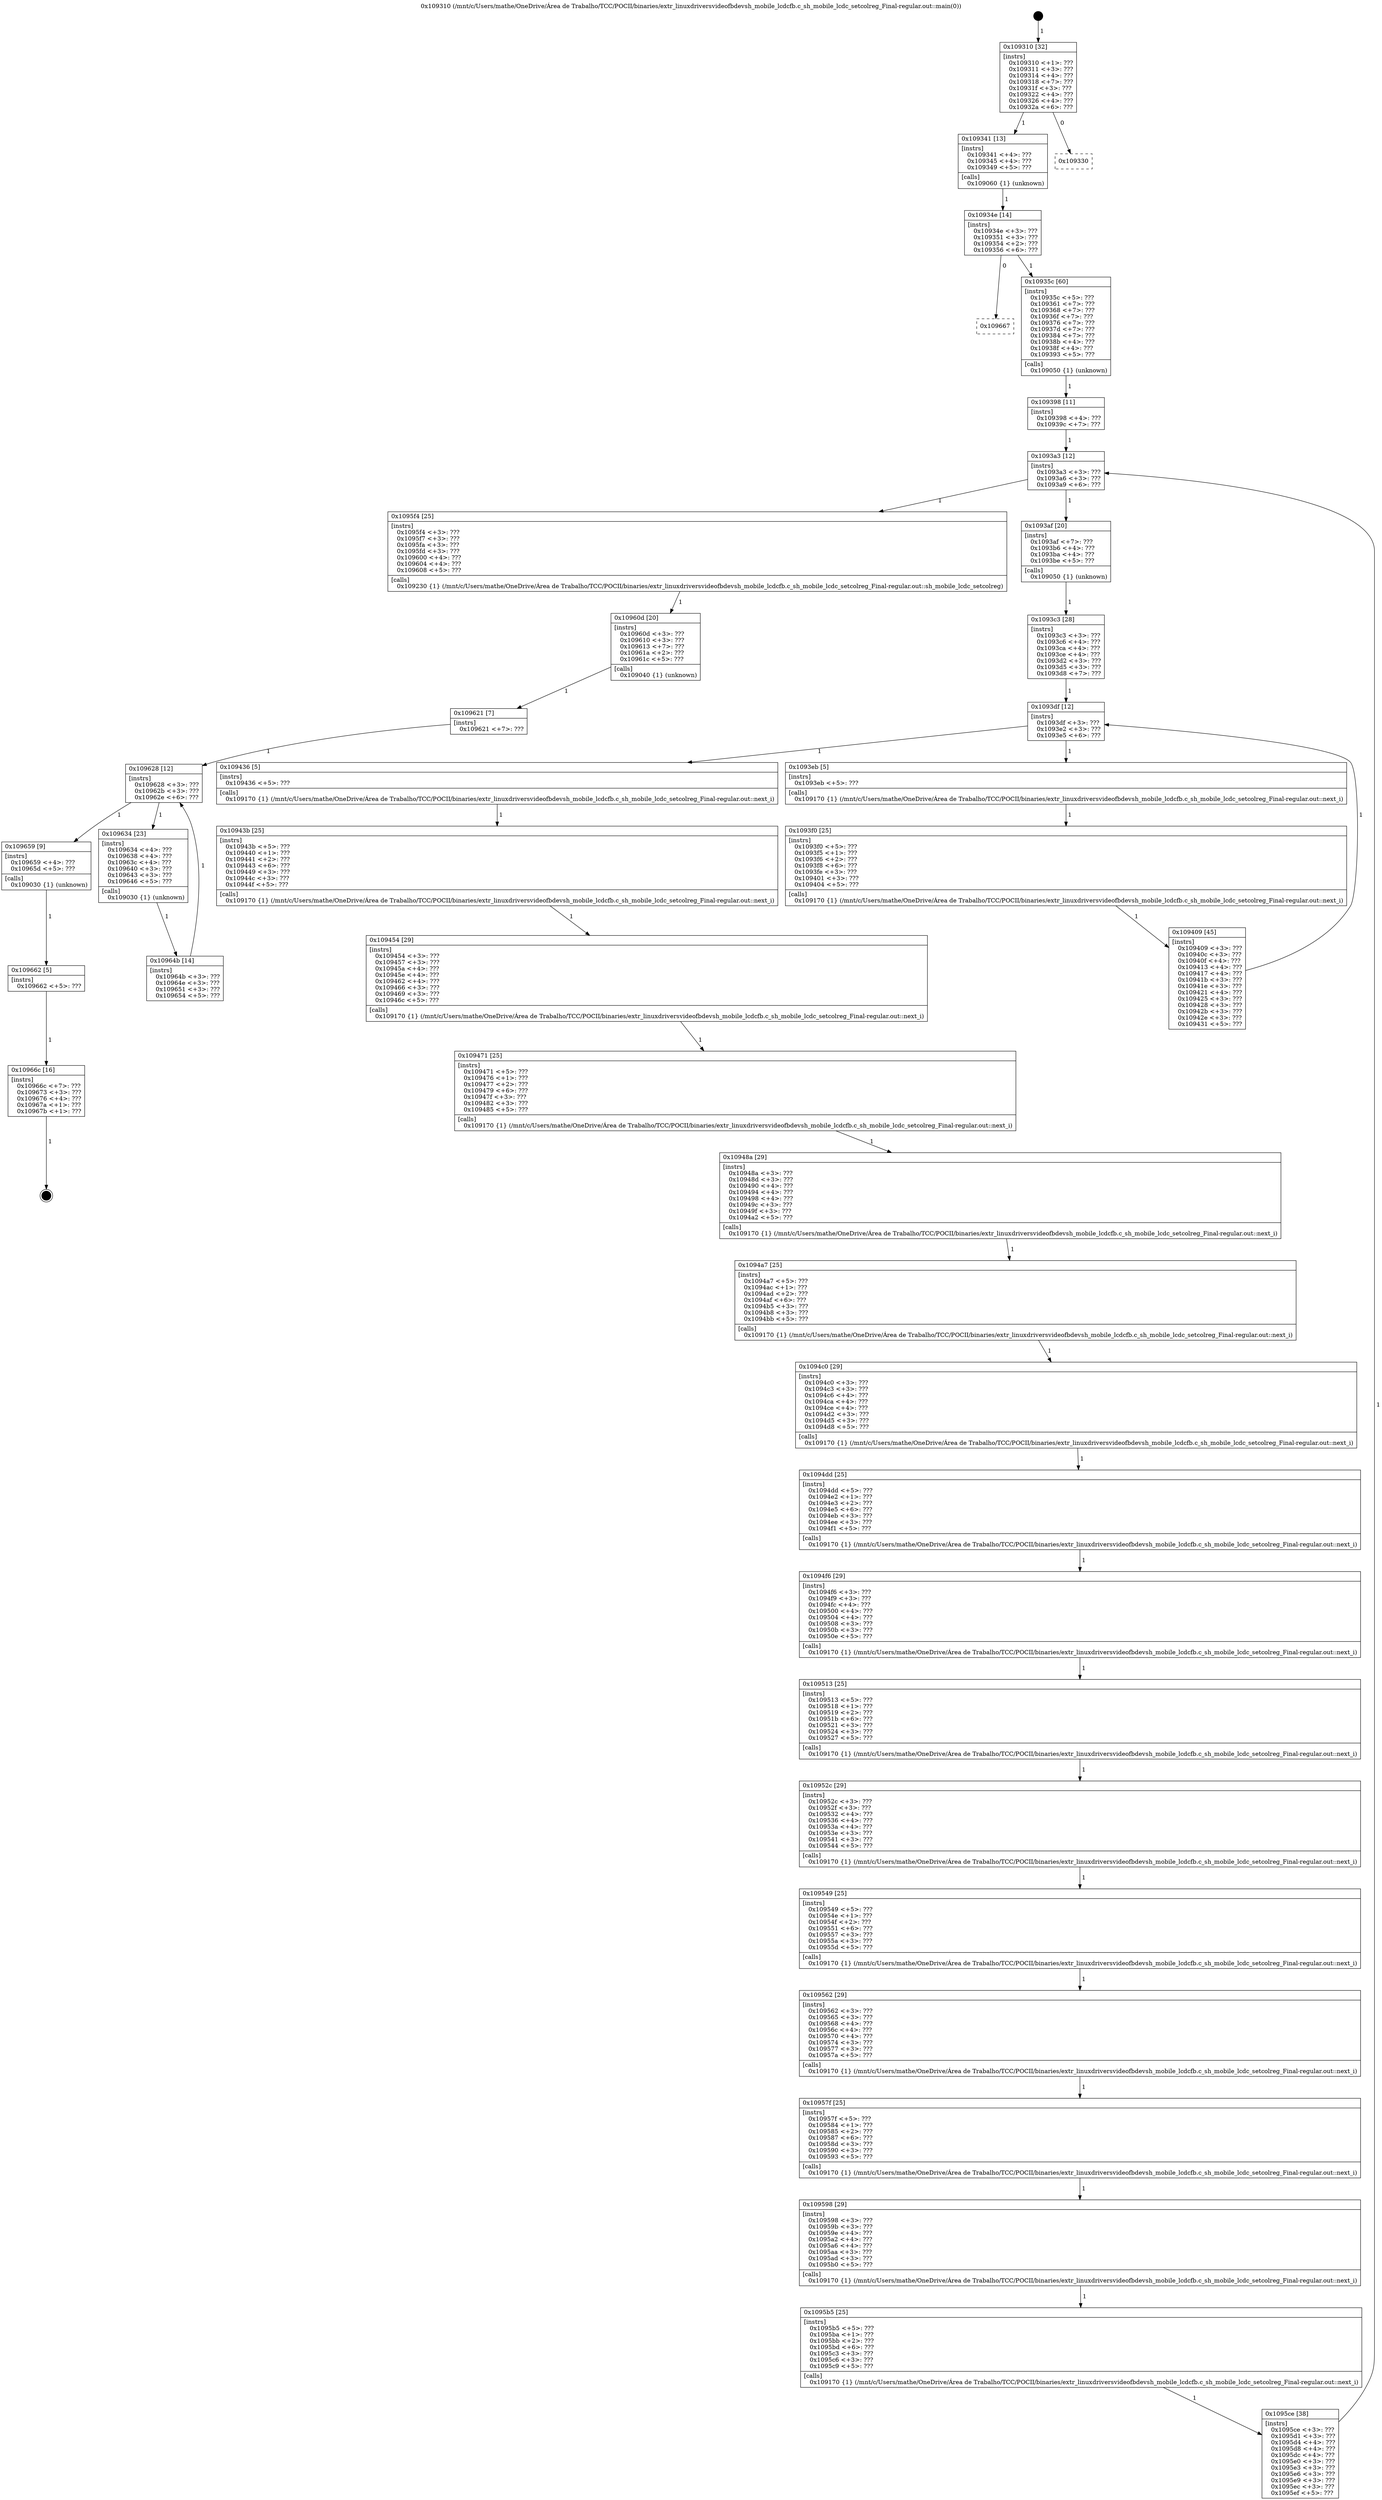 digraph "0x109310" {
  label = "0x109310 (/mnt/c/Users/mathe/OneDrive/Área de Trabalho/TCC/POCII/binaries/extr_linuxdriversvideofbdevsh_mobile_lcdcfb.c_sh_mobile_lcdc_setcolreg_Final-regular.out::main(0))"
  labelloc = "t"
  node[shape=record]

  Entry [label="",width=0.3,height=0.3,shape=circle,fillcolor=black,style=filled]
  "0x109310" [label="{
     0x109310 [32]\l
     | [instrs]\l
     &nbsp;&nbsp;0x109310 \<+1\>: ???\l
     &nbsp;&nbsp;0x109311 \<+3\>: ???\l
     &nbsp;&nbsp;0x109314 \<+4\>: ???\l
     &nbsp;&nbsp;0x109318 \<+7\>: ???\l
     &nbsp;&nbsp;0x10931f \<+3\>: ???\l
     &nbsp;&nbsp;0x109322 \<+4\>: ???\l
     &nbsp;&nbsp;0x109326 \<+4\>: ???\l
     &nbsp;&nbsp;0x10932a \<+6\>: ???\l
  }"]
  "0x109341" [label="{
     0x109341 [13]\l
     | [instrs]\l
     &nbsp;&nbsp;0x109341 \<+4\>: ???\l
     &nbsp;&nbsp;0x109345 \<+4\>: ???\l
     &nbsp;&nbsp;0x109349 \<+5\>: ???\l
     | [calls]\l
     &nbsp;&nbsp;0x109060 \{1\} (unknown)\l
  }"]
  "0x109330" [label="{
     0x109330\l
  }", style=dashed]
  "0x10934e" [label="{
     0x10934e [14]\l
     | [instrs]\l
     &nbsp;&nbsp;0x10934e \<+3\>: ???\l
     &nbsp;&nbsp;0x109351 \<+3\>: ???\l
     &nbsp;&nbsp;0x109354 \<+2\>: ???\l
     &nbsp;&nbsp;0x109356 \<+6\>: ???\l
  }"]
  "0x109667" [label="{
     0x109667\l
  }", style=dashed]
  "0x10935c" [label="{
     0x10935c [60]\l
     | [instrs]\l
     &nbsp;&nbsp;0x10935c \<+5\>: ???\l
     &nbsp;&nbsp;0x109361 \<+7\>: ???\l
     &nbsp;&nbsp;0x109368 \<+7\>: ???\l
     &nbsp;&nbsp;0x10936f \<+7\>: ???\l
     &nbsp;&nbsp;0x109376 \<+7\>: ???\l
     &nbsp;&nbsp;0x10937d \<+7\>: ???\l
     &nbsp;&nbsp;0x109384 \<+7\>: ???\l
     &nbsp;&nbsp;0x10938b \<+4\>: ???\l
     &nbsp;&nbsp;0x10938f \<+4\>: ???\l
     &nbsp;&nbsp;0x109393 \<+5\>: ???\l
     | [calls]\l
     &nbsp;&nbsp;0x109050 \{1\} (unknown)\l
  }"]
  Exit [label="",width=0.3,height=0.3,shape=circle,fillcolor=black,style=filled,peripheries=2]
  "0x1093a3" [label="{
     0x1093a3 [12]\l
     | [instrs]\l
     &nbsp;&nbsp;0x1093a3 \<+3\>: ???\l
     &nbsp;&nbsp;0x1093a6 \<+3\>: ???\l
     &nbsp;&nbsp;0x1093a9 \<+6\>: ???\l
  }"]
  "0x1095f4" [label="{
     0x1095f4 [25]\l
     | [instrs]\l
     &nbsp;&nbsp;0x1095f4 \<+3\>: ???\l
     &nbsp;&nbsp;0x1095f7 \<+3\>: ???\l
     &nbsp;&nbsp;0x1095fa \<+3\>: ???\l
     &nbsp;&nbsp;0x1095fd \<+3\>: ???\l
     &nbsp;&nbsp;0x109600 \<+4\>: ???\l
     &nbsp;&nbsp;0x109604 \<+4\>: ???\l
     &nbsp;&nbsp;0x109608 \<+5\>: ???\l
     | [calls]\l
     &nbsp;&nbsp;0x109230 \{1\} (/mnt/c/Users/mathe/OneDrive/Área de Trabalho/TCC/POCII/binaries/extr_linuxdriversvideofbdevsh_mobile_lcdcfb.c_sh_mobile_lcdc_setcolreg_Final-regular.out::sh_mobile_lcdc_setcolreg)\l
  }"]
  "0x1093af" [label="{
     0x1093af [20]\l
     | [instrs]\l
     &nbsp;&nbsp;0x1093af \<+7\>: ???\l
     &nbsp;&nbsp;0x1093b6 \<+4\>: ???\l
     &nbsp;&nbsp;0x1093ba \<+4\>: ???\l
     &nbsp;&nbsp;0x1093be \<+5\>: ???\l
     | [calls]\l
     &nbsp;&nbsp;0x109050 \{1\} (unknown)\l
  }"]
  "0x1093df" [label="{
     0x1093df [12]\l
     | [instrs]\l
     &nbsp;&nbsp;0x1093df \<+3\>: ???\l
     &nbsp;&nbsp;0x1093e2 \<+3\>: ???\l
     &nbsp;&nbsp;0x1093e5 \<+6\>: ???\l
  }"]
  "0x109436" [label="{
     0x109436 [5]\l
     | [instrs]\l
     &nbsp;&nbsp;0x109436 \<+5\>: ???\l
     | [calls]\l
     &nbsp;&nbsp;0x109170 \{1\} (/mnt/c/Users/mathe/OneDrive/Área de Trabalho/TCC/POCII/binaries/extr_linuxdriversvideofbdevsh_mobile_lcdcfb.c_sh_mobile_lcdc_setcolreg_Final-regular.out::next_i)\l
  }"]
  "0x1093eb" [label="{
     0x1093eb [5]\l
     | [instrs]\l
     &nbsp;&nbsp;0x1093eb \<+5\>: ???\l
     | [calls]\l
     &nbsp;&nbsp;0x109170 \{1\} (/mnt/c/Users/mathe/OneDrive/Área de Trabalho/TCC/POCII/binaries/extr_linuxdriversvideofbdevsh_mobile_lcdcfb.c_sh_mobile_lcdc_setcolreg_Final-regular.out::next_i)\l
  }"]
  "0x1093f0" [label="{
     0x1093f0 [25]\l
     | [instrs]\l
     &nbsp;&nbsp;0x1093f0 \<+5\>: ???\l
     &nbsp;&nbsp;0x1093f5 \<+1\>: ???\l
     &nbsp;&nbsp;0x1093f6 \<+2\>: ???\l
     &nbsp;&nbsp;0x1093f8 \<+6\>: ???\l
     &nbsp;&nbsp;0x1093fe \<+3\>: ???\l
     &nbsp;&nbsp;0x109401 \<+3\>: ???\l
     &nbsp;&nbsp;0x109404 \<+5\>: ???\l
     | [calls]\l
     &nbsp;&nbsp;0x109170 \{1\} (/mnt/c/Users/mathe/OneDrive/Área de Trabalho/TCC/POCII/binaries/extr_linuxdriversvideofbdevsh_mobile_lcdcfb.c_sh_mobile_lcdc_setcolreg_Final-regular.out::next_i)\l
  }"]
  "0x109409" [label="{
     0x109409 [45]\l
     | [instrs]\l
     &nbsp;&nbsp;0x109409 \<+3\>: ???\l
     &nbsp;&nbsp;0x10940c \<+3\>: ???\l
     &nbsp;&nbsp;0x10940f \<+4\>: ???\l
     &nbsp;&nbsp;0x109413 \<+4\>: ???\l
     &nbsp;&nbsp;0x109417 \<+4\>: ???\l
     &nbsp;&nbsp;0x10941b \<+3\>: ???\l
     &nbsp;&nbsp;0x10941e \<+3\>: ???\l
     &nbsp;&nbsp;0x109421 \<+4\>: ???\l
     &nbsp;&nbsp;0x109425 \<+3\>: ???\l
     &nbsp;&nbsp;0x109428 \<+3\>: ???\l
     &nbsp;&nbsp;0x10942b \<+3\>: ???\l
     &nbsp;&nbsp;0x10942e \<+3\>: ???\l
     &nbsp;&nbsp;0x109431 \<+5\>: ???\l
  }"]
  "0x1093c3" [label="{
     0x1093c3 [28]\l
     | [instrs]\l
     &nbsp;&nbsp;0x1093c3 \<+3\>: ???\l
     &nbsp;&nbsp;0x1093c6 \<+4\>: ???\l
     &nbsp;&nbsp;0x1093ca \<+4\>: ???\l
     &nbsp;&nbsp;0x1093ce \<+4\>: ???\l
     &nbsp;&nbsp;0x1093d2 \<+3\>: ???\l
     &nbsp;&nbsp;0x1093d5 \<+3\>: ???\l
     &nbsp;&nbsp;0x1093d8 \<+7\>: ???\l
  }"]
  "0x10943b" [label="{
     0x10943b [25]\l
     | [instrs]\l
     &nbsp;&nbsp;0x10943b \<+5\>: ???\l
     &nbsp;&nbsp;0x109440 \<+1\>: ???\l
     &nbsp;&nbsp;0x109441 \<+2\>: ???\l
     &nbsp;&nbsp;0x109443 \<+6\>: ???\l
     &nbsp;&nbsp;0x109449 \<+3\>: ???\l
     &nbsp;&nbsp;0x10944c \<+3\>: ???\l
     &nbsp;&nbsp;0x10944f \<+5\>: ???\l
     | [calls]\l
     &nbsp;&nbsp;0x109170 \{1\} (/mnt/c/Users/mathe/OneDrive/Área de Trabalho/TCC/POCII/binaries/extr_linuxdriversvideofbdevsh_mobile_lcdcfb.c_sh_mobile_lcdc_setcolreg_Final-regular.out::next_i)\l
  }"]
  "0x109454" [label="{
     0x109454 [29]\l
     | [instrs]\l
     &nbsp;&nbsp;0x109454 \<+3\>: ???\l
     &nbsp;&nbsp;0x109457 \<+3\>: ???\l
     &nbsp;&nbsp;0x10945a \<+4\>: ???\l
     &nbsp;&nbsp;0x10945e \<+4\>: ???\l
     &nbsp;&nbsp;0x109462 \<+4\>: ???\l
     &nbsp;&nbsp;0x109466 \<+3\>: ???\l
     &nbsp;&nbsp;0x109469 \<+3\>: ???\l
     &nbsp;&nbsp;0x10946c \<+5\>: ???\l
     | [calls]\l
     &nbsp;&nbsp;0x109170 \{1\} (/mnt/c/Users/mathe/OneDrive/Área de Trabalho/TCC/POCII/binaries/extr_linuxdriversvideofbdevsh_mobile_lcdcfb.c_sh_mobile_lcdc_setcolreg_Final-regular.out::next_i)\l
  }"]
  "0x109471" [label="{
     0x109471 [25]\l
     | [instrs]\l
     &nbsp;&nbsp;0x109471 \<+5\>: ???\l
     &nbsp;&nbsp;0x109476 \<+1\>: ???\l
     &nbsp;&nbsp;0x109477 \<+2\>: ???\l
     &nbsp;&nbsp;0x109479 \<+6\>: ???\l
     &nbsp;&nbsp;0x10947f \<+3\>: ???\l
     &nbsp;&nbsp;0x109482 \<+3\>: ???\l
     &nbsp;&nbsp;0x109485 \<+5\>: ???\l
     | [calls]\l
     &nbsp;&nbsp;0x109170 \{1\} (/mnt/c/Users/mathe/OneDrive/Área de Trabalho/TCC/POCII/binaries/extr_linuxdriversvideofbdevsh_mobile_lcdcfb.c_sh_mobile_lcdc_setcolreg_Final-regular.out::next_i)\l
  }"]
  "0x10948a" [label="{
     0x10948a [29]\l
     | [instrs]\l
     &nbsp;&nbsp;0x10948a \<+3\>: ???\l
     &nbsp;&nbsp;0x10948d \<+3\>: ???\l
     &nbsp;&nbsp;0x109490 \<+4\>: ???\l
     &nbsp;&nbsp;0x109494 \<+4\>: ???\l
     &nbsp;&nbsp;0x109498 \<+4\>: ???\l
     &nbsp;&nbsp;0x10949c \<+3\>: ???\l
     &nbsp;&nbsp;0x10949f \<+3\>: ???\l
     &nbsp;&nbsp;0x1094a2 \<+5\>: ???\l
     | [calls]\l
     &nbsp;&nbsp;0x109170 \{1\} (/mnt/c/Users/mathe/OneDrive/Área de Trabalho/TCC/POCII/binaries/extr_linuxdriversvideofbdevsh_mobile_lcdcfb.c_sh_mobile_lcdc_setcolreg_Final-regular.out::next_i)\l
  }"]
  "0x1094a7" [label="{
     0x1094a7 [25]\l
     | [instrs]\l
     &nbsp;&nbsp;0x1094a7 \<+5\>: ???\l
     &nbsp;&nbsp;0x1094ac \<+1\>: ???\l
     &nbsp;&nbsp;0x1094ad \<+2\>: ???\l
     &nbsp;&nbsp;0x1094af \<+6\>: ???\l
     &nbsp;&nbsp;0x1094b5 \<+3\>: ???\l
     &nbsp;&nbsp;0x1094b8 \<+3\>: ???\l
     &nbsp;&nbsp;0x1094bb \<+5\>: ???\l
     | [calls]\l
     &nbsp;&nbsp;0x109170 \{1\} (/mnt/c/Users/mathe/OneDrive/Área de Trabalho/TCC/POCII/binaries/extr_linuxdriversvideofbdevsh_mobile_lcdcfb.c_sh_mobile_lcdc_setcolreg_Final-regular.out::next_i)\l
  }"]
  "0x1094c0" [label="{
     0x1094c0 [29]\l
     | [instrs]\l
     &nbsp;&nbsp;0x1094c0 \<+3\>: ???\l
     &nbsp;&nbsp;0x1094c3 \<+3\>: ???\l
     &nbsp;&nbsp;0x1094c6 \<+4\>: ???\l
     &nbsp;&nbsp;0x1094ca \<+4\>: ???\l
     &nbsp;&nbsp;0x1094ce \<+4\>: ???\l
     &nbsp;&nbsp;0x1094d2 \<+3\>: ???\l
     &nbsp;&nbsp;0x1094d5 \<+3\>: ???\l
     &nbsp;&nbsp;0x1094d8 \<+5\>: ???\l
     | [calls]\l
     &nbsp;&nbsp;0x109170 \{1\} (/mnt/c/Users/mathe/OneDrive/Área de Trabalho/TCC/POCII/binaries/extr_linuxdriversvideofbdevsh_mobile_lcdcfb.c_sh_mobile_lcdc_setcolreg_Final-regular.out::next_i)\l
  }"]
  "0x1094dd" [label="{
     0x1094dd [25]\l
     | [instrs]\l
     &nbsp;&nbsp;0x1094dd \<+5\>: ???\l
     &nbsp;&nbsp;0x1094e2 \<+1\>: ???\l
     &nbsp;&nbsp;0x1094e3 \<+2\>: ???\l
     &nbsp;&nbsp;0x1094e5 \<+6\>: ???\l
     &nbsp;&nbsp;0x1094eb \<+3\>: ???\l
     &nbsp;&nbsp;0x1094ee \<+3\>: ???\l
     &nbsp;&nbsp;0x1094f1 \<+5\>: ???\l
     | [calls]\l
     &nbsp;&nbsp;0x109170 \{1\} (/mnt/c/Users/mathe/OneDrive/Área de Trabalho/TCC/POCII/binaries/extr_linuxdriversvideofbdevsh_mobile_lcdcfb.c_sh_mobile_lcdc_setcolreg_Final-regular.out::next_i)\l
  }"]
  "0x1094f6" [label="{
     0x1094f6 [29]\l
     | [instrs]\l
     &nbsp;&nbsp;0x1094f6 \<+3\>: ???\l
     &nbsp;&nbsp;0x1094f9 \<+3\>: ???\l
     &nbsp;&nbsp;0x1094fc \<+4\>: ???\l
     &nbsp;&nbsp;0x109500 \<+4\>: ???\l
     &nbsp;&nbsp;0x109504 \<+4\>: ???\l
     &nbsp;&nbsp;0x109508 \<+3\>: ???\l
     &nbsp;&nbsp;0x10950b \<+3\>: ???\l
     &nbsp;&nbsp;0x10950e \<+5\>: ???\l
     | [calls]\l
     &nbsp;&nbsp;0x109170 \{1\} (/mnt/c/Users/mathe/OneDrive/Área de Trabalho/TCC/POCII/binaries/extr_linuxdriversvideofbdevsh_mobile_lcdcfb.c_sh_mobile_lcdc_setcolreg_Final-regular.out::next_i)\l
  }"]
  "0x109513" [label="{
     0x109513 [25]\l
     | [instrs]\l
     &nbsp;&nbsp;0x109513 \<+5\>: ???\l
     &nbsp;&nbsp;0x109518 \<+1\>: ???\l
     &nbsp;&nbsp;0x109519 \<+2\>: ???\l
     &nbsp;&nbsp;0x10951b \<+6\>: ???\l
     &nbsp;&nbsp;0x109521 \<+3\>: ???\l
     &nbsp;&nbsp;0x109524 \<+3\>: ???\l
     &nbsp;&nbsp;0x109527 \<+5\>: ???\l
     | [calls]\l
     &nbsp;&nbsp;0x109170 \{1\} (/mnt/c/Users/mathe/OneDrive/Área de Trabalho/TCC/POCII/binaries/extr_linuxdriversvideofbdevsh_mobile_lcdcfb.c_sh_mobile_lcdc_setcolreg_Final-regular.out::next_i)\l
  }"]
  "0x10952c" [label="{
     0x10952c [29]\l
     | [instrs]\l
     &nbsp;&nbsp;0x10952c \<+3\>: ???\l
     &nbsp;&nbsp;0x10952f \<+3\>: ???\l
     &nbsp;&nbsp;0x109532 \<+4\>: ???\l
     &nbsp;&nbsp;0x109536 \<+4\>: ???\l
     &nbsp;&nbsp;0x10953a \<+4\>: ???\l
     &nbsp;&nbsp;0x10953e \<+3\>: ???\l
     &nbsp;&nbsp;0x109541 \<+3\>: ???\l
     &nbsp;&nbsp;0x109544 \<+5\>: ???\l
     | [calls]\l
     &nbsp;&nbsp;0x109170 \{1\} (/mnt/c/Users/mathe/OneDrive/Área de Trabalho/TCC/POCII/binaries/extr_linuxdriversvideofbdevsh_mobile_lcdcfb.c_sh_mobile_lcdc_setcolreg_Final-regular.out::next_i)\l
  }"]
  "0x109549" [label="{
     0x109549 [25]\l
     | [instrs]\l
     &nbsp;&nbsp;0x109549 \<+5\>: ???\l
     &nbsp;&nbsp;0x10954e \<+1\>: ???\l
     &nbsp;&nbsp;0x10954f \<+2\>: ???\l
     &nbsp;&nbsp;0x109551 \<+6\>: ???\l
     &nbsp;&nbsp;0x109557 \<+3\>: ???\l
     &nbsp;&nbsp;0x10955a \<+3\>: ???\l
     &nbsp;&nbsp;0x10955d \<+5\>: ???\l
     | [calls]\l
     &nbsp;&nbsp;0x109170 \{1\} (/mnt/c/Users/mathe/OneDrive/Área de Trabalho/TCC/POCII/binaries/extr_linuxdriversvideofbdevsh_mobile_lcdcfb.c_sh_mobile_lcdc_setcolreg_Final-regular.out::next_i)\l
  }"]
  "0x109562" [label="{
     0x109562 [29]\l
     | [instrs]\l
     &nbsp;&nbsp;0x109562 \<+3\>: ???\l
     &nbsp;&nbsp;0x109565 \<+3\>: ???\l
     &nbsp;&nbsp;0x109568 \<+4\>: ???\l
     &nbsp;&nbsp;0x10956c \<+4\>: ???\l
     &nbsp;&nbsp;0x109570 \<+4\>: ???\l
     &nbsp;&nbsp;0x109574 \<+3\>: ???\l
     &nbsp;&nbsp;0x109577 \<+3\>: ???\l
     &nbsp;&nbsp;0x10957a \<+5\>: ???\l
     | [calls]\l
     &nbsp;&nbsp;0x109170 \{1\} (/mnt/c/Users/mathe/OneDrive/Área de Trabalho/TCC/POCII/binaries/extr_linuxdriversvideofbdevsh_mobile_lcdcfb.c_sh_mobile_lcdc_setcolreg_Final-regular.out::next_i)\l
  }"]
  "0x10957f" [label="{
     0x10957f [25]\l
     | [instrs]\l
     &nbsp;&nbsp;0x10957f \<+5\>: ???\l
     &nbsp;&nbsp;0x109584 \<+1\>: ???\l
     &nbsp;&nbsp;0x109585 \<+2\>: ???\l
     &nbsp;&nbsp;0x109587 \<+6\>: ???\l
     &nbsp;&nbsp;0x10958d \<+3\>: ???\l
     &nbsp;&nbsp;0x109590 \<+3\>: ???\l
     &nbsp;&nbsp;0x109593 \<+5\>: ???\l
     | [calls]\l
     &nbsp;&nbsp;0x109170 \{1\} (/mnt/c/Users/mathe/OneDrive/Área de Trabalho/TCC/POCII/binaries/extr_linuxdriversvideofbdevsh_mobile_lcdcfb.c_sh_mobile_lcdc_setcolreg_Final-regular.out::next_i)\l
  }"]
  "0x109598" [label="{
     0x109598 [29]\l
     | [instrs]\l
     &nbsp;&nbsp;0x109598 \<+3\>: ???\l
     &nbsp;&nbsp;0x10959b \<+3\>: ???\l
     &nbsp;&nbsp;0x10959e \<+4\>: ???\l
     &nbsp;&nbsp;0x1095a2 \<+4\>: ???\l
     &nbsp;&nbsp;0x1095a6 \<+4\>: ???\l
     &nbsp;&nbsp;0x1095aa \<+3\>: ???\l
     &nbsp;&nbsp;0x1095ad \<+3\>: ???\l
     &nbsp;&nbsp;0x1095b0 \<+5\>: ???\l
     | [calls]\l
     &nbsp;&nbsp;0x109170 \{1\} (/mnt/c/Users/mathe/OneDrive/Área de Trabalho/TCC/POCII/binaries/extr_linuxdriversvideofbdevsh_mobile_lcdcfb.c_sh_mobile_lcdc_setcolreg_Final-regular.out::next_i)\l
  }"]
  "0x1095b5" [label="{
     0x1095b5 [25]\l
     | [instrs]\l
     &nbsp;&nbsp;0x1095b5 \<+5\>: ???\l
     &nbsp;&nbsp;0x1095ba \<+1\>: ???\l
     &nbsp;&nbsp;0x1095bb \<+2\>: ???\l
     &nbsp;&nbsp;0x1095bd \<+6\>: ???\l
     &nbsp;&nbsp;0x1095c3 \<+3\>: ???\l
     &nbsp;&nbsp;0x1095c6 \<+3\>: ???\l
     &nbsp;&nbsp;0x1095c9 \<+5\>: ???\l
     | [calls]\l
     &nbsp;&nbsp;0x109170 \{1\} (/mnt/c/Users/mathe/OneDrive/Área de Trabalho/TCC/POCII/binaries/extr_linuxdriversvideofbdevsh_mobile_lcdcfb.c_sh_mobile_lcdc_setcolreg_Final-regular.out::next_i)\l
  }"]
  "0x1095ce" [label="{
     0x1095ce [38]\l
     | [instrs]\l
     &nbsp;&nbsp;0x1095ce \<+3\>: ???\l
     &nbsp;&nbsp;0x1095d1 \<+3\>: ???\l
     &nbsp;&nbsp;0x1095d4 \<+4\>: ???\l
     &nbsp;&nbsp;0x1095d8 \<+4\>: ???\l
     &nbsp;&nbsp;0x1095dc \<+4\>: ???\l
     &nbsp;&nbsp;0x1095e0 \<+3\>: ???\l
     &nbsp;&nbsp;0x1095e3 \<+3\>: ???\l
     &nbsp;&nbsp;0x1095e6 \<+3\>: ???\l
     &nbsp;&nbsp;0x1095e9 \<+3\>: ???\l
     &nbsp;&nbsp;0x1095ec \<+3\>: ???\l
     &nbsp;&nbsp;0x1095ef \<+5\>: ???\l
  }"]
  "0x109398" [label="{
     0x109398 [11]\l
     | [instrs]\l
     &nbsp;&nbsp;0x109398 \<+4\>: ???\l
     &nbsp;&nbsp;0x10939c \<+7\>: ???\l
  }"]
  "0x10960d" [label="{
     0x10960d [20]\l
     | [instrs]\l
     &nbsp;&nbsp;0x10960d \<+3\>: ???\l
     &nbsp;&nbsp;0x109610 \<+3\>: ???\l
     &nbsp;&nbsp;0x109613 \<+7\>: ???\l
     &nbsp;&nbsp;0x10961a \<+2\>: ???\l
     &nbsp;&nbsp;0x10961c \<+5\>: ???\l
     | [calls]\l
     &nbsp;&nbsp;0x109040 \{1\} (unknown)\l
  }"]
  "0x109628" [label="{
     0x109628 [12]\l
     | [instrs]\l
     &nbsp;&nbsp;0x109628 \<+3\>: ???\l
     &nbsp;&nbsp;0x10962b \<+3\>: ???\l
     &nbsp;&nbsp;0x10962e \<+6\>: ???\l
  }"]
  "0x109659" [label="{
     0x109659 [9]\l
     | [instrs]\l
     &nbsp;&nbsp;0x109659 \<+4\>: ???\l
     &nbsp;&nbsp;0x10965d \<+5\>: ???\l
     | [calls]\l
     &nbsp;&nbsp;0x109030 \{1\} (unknown)\l
  }"]
  "0x109634" [label="{
     0x109634 [23]\l
     | [instrs]\l
     &nbsp;&nbsp;0x109634 \<+4\>: ???\l
     &nbsp;&nbsp;0x109638 \<+4\>: ???\l
     &nbsp;&nbsp;0x10963c \<+4\>: ???\l
     &nbsp;&nbsp;0x109640 \<+3\>: ???\l
     &nbsp;&nbsp;0x109643 \<+3\>: ???\l
     &nbsp;&nbsp;0x109646 \<+5\>: ???\l
     | [calls]\l
     &nbsp;&nbsp;0x109030 \{1\} (unknown)\l
  }"]
  "0x10964b" [label="{
     0x10964b [14]\l
     | [instrs]\l
     &nbsp;&nbsp;0x10964b \<+3\>: ???\l
     &nbsp;&nbsp;0x10964e \<+3\>: ???\l
     &nbsp;&nbsp;0x109651 \<+3\>: ???\l
     &nbsp;&nbsp;0x109654 \<+5\>: ???\l
  }"]
  "0x109621" [label="{
     0x109621 [7]\l
     | [instrs]\l
     &nbsp;&nbsp;0x109621 \<+7\>: ???\l
  }"]
  "0x109662" [label="{
     0x109662 [5]\l
     | [instrs]\l
     &nbsp;&nbsp;0x109662 \<+5\>: ???\l
  }"]
  "0x10966c" [label="{
     0x10966c [16]\l
     | [instrs]\l
     &nbsp;&nbsp;0x10966c \<+7\>: ???\l
     &nbsp;&nbsp;0x109673 \<+3\>: ???\l
     &nbsp;&nbsp;0x109676 \<+4\>: ???\l
     &nbsp;&nbsp;0x10967a \<+1\>: ???\l
     &nbsp;&nbsp;0x10967b \<+1\>: ???\l
  }"]
  Entry -> "0x109310" [label=" 1"]
  "0x109310" -> "0x109341" [label=" 1"]
  "0x109310" -> "0x109330" [label=" 0"]
  "0x109341" -> "0x10934e" [label=" 1"]
  "0x10934e" -> "0x109667" [label=" 0"]
  "0x10934e" -> "0x10935c" [label=" 1"]
  "0x10966c" -> Exit [label=" 1"]
  "0x10935c" -> "0x109398" [label=" 1"]
  "0x1093a3" -> "0x1095f4" [label=" 1"]
  "0x1093a3" -> "0x1093af" [label=" 1"]
  "0x1093af" -> "0x1093c3" [label=" 1"]
  "0x1093df" -> "0x109436" [label=" 1"]
  "0x1093df" -> "0x1093eb" [label=" 1"]
  "0x1093eb" -> "0x1093f0" [label=" 1"]
  "0x1093f0" -> "0x109409" [label=" 1"]
  "0x1093c3" -> "0x1093df" [label=" 1"]
  "0x109409" -> "0x1093df" [label=" 1"]
  "0x109436" -> "0x10943b" [label=" 1"]
  "0x10943b" -> "0x109454" [label=" 1"]
  "0x109454" -> "0x109471" [label=" 1"]
  "0x109471" -> "0x10948a" [label=" 1"]
  "0x10948a" -> "0x1094a7" [label=" 1"]
  "0x1094a7" -> "0x1094c0" [label=" 1"]
  "0x1094c0" -> "0x1094dd" [label=" 1"]
  "0x1094dd" -> "0x1094f6" [label=" 1"]
  "0x1094f6" -> "0x109513" [label=" 1"]
  "0x109513" -> "0x10952c" [label=" 1"]
  "0x10952c" -> "0x109549" [label=" 1"]
  "0x109549" -> "0x109562" [label=" 1"]
  "0x109562" -> "0x10957f" [label=" 1"]
  "0x10957f" -> "0x109598" [label=" 1"]
  "0x109598" -> "0x1095b5" [label=" 1"]
  "0x1095b5" -> "0x1095ce" [label=" 1"]
  "0x109398" -> "0x1093a3" [label=" 1"]
  "0x1095ce" -> "0x1093a3" [label=" 1"]
  "0x1095f4" -> "0x10960d" [label=" 1"]
  "0x10960d" -> "0x109621" [label=" 1"]
  "0x109628" -> "0x109659" [label=" 1"]
  "0x109628" -> "0x109634" [label=" 1"]
  "0x109634" -> "0x10964b" [label=" 1"]
  "0x109621" -> "0x109628" [label=" 1"]
  "0x10964b" -> "0x109628" [label=" 1"]
  "0x109659" -> "0x109662" [label=" 1"]
  "0x109662" -> "0x10966c" [label=" 1"]
}
